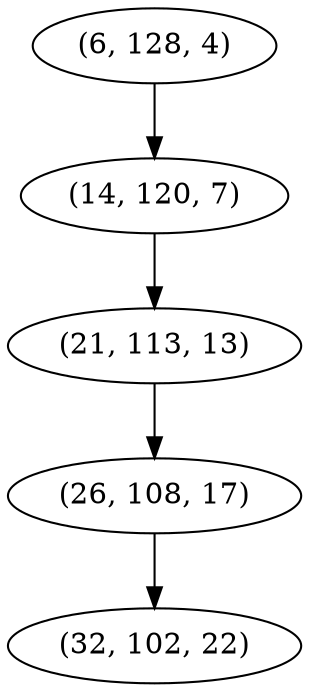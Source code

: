 digraph tree {
    "(6, 128, 4)";
    "(14, 120, 7)";
    "(21, 113, 13)";
    "(26, 108, 17)";
    "(32, 102, 22)";
    "(6, 128, 4)" -> "(14, 120, 7)";
    "(14, 120, 7)" -> "(21, 113, 13)";
    "(21, 113, 13)" -> "(26, 108, 17)";
    "(26, 108, 17)" -> "(32, 102, 22)";
}
